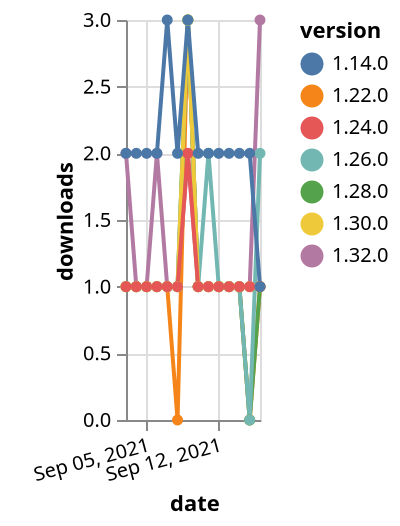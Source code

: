 {"$schema": "https://vega.github.io/schema/vega-lite/v5.json", "description": "A simple bar chart with embedded data.", "data": {"values": [{"date": "2021-09-03", "total": 127, "delta": 2, "version": "1.32.0"}, {"date": "2021-09-04", "total": 128, "delta": 1, "version": "1.32.0"}, {"date": "2021-09-05", "total": 129, "delta": 1, "version": "1.32.0"}, {"date": "2021-09-06", "total": 131, "delta": 2, "version": "1.32.0"}, {"date": "2021-09-07", "total": 132, "delta": 1, "version": "1.32.0"}, {"date": "2021-09-08", "total": 133, "delta": 1, "version": "1.32.0"}, {"date": "2021-09-09", "total": 135, "delta": 2, "version": "1.32.0"}, {"date": "2021-09-10", "total": 136, "delta": 1, "version": "1.32.0"}, {"date": "2021-09-11", "total": 137, "delta": 1, "version": "1.32.0"}, {"date": "2021-09-12", "total": 138, "delta": 1, "version": "1.32.0"}, {"date": "2021-09-13", "total": 139, "delta": 1, "version": "1.32.0"}, {"date": "2021-09-14", "total": 140, "delta": 1, "version": "1.32.0"}, {"date": "2021-09-15", "total": 141, "delta": 1, "version": "1.32.0"}, {"date": "2021-09-16", "total": 144, "delta": 3, "version": "1.32.0"}, {"date": "2021-09-03", "total": 373, "delta": 1, "version": "1.22.0"}, {"date": "2021-09-04", "total": 374, "delta": 1, "version": "1.22.0"}, {"date": "2021-09-05", "total": 375, "delta": 1, "version": "1.22.0"}, {"date": "2021-09-06", "total": 376, "delta": 1, "version": "1.22.0"}, {"date": "2021-09-07", "total": 377, "delta": 1, "version": "1.22.0"}, {"date": "2021-09-08", "total": 377, "delta": 0, "version": "1.22.0"}, {"date": "2021-09-09", "total": 380, "delta": 3, "version": "1.22.0"}, {"date": "2021-09-10", "total": 381, "delta": 1, "version": "1.22.0"}, {"date": "2021-09-11", "total": 382, "delta": 1, "version": "1.22.0"}, {"date": "2021-09-12", "total": 383, "delta": 1, "version": "1.22.0"}, {"date": "2021-09-13", "total": 384, "delta": 1, "version": "1.22.0"}, {"date": "2021-09-14", "total": 385, "delta": 1, "version": "1.22.0"}, {"date": "2021-09-15", "total": 385, "delta": 0, "version": "1.22.0"}, {"date": "2021-09-16", "total": 386, "delta": 1, "version": "1.22.0"}, {"date": "2021-09-03", "total": 190, "delta": 1, "version": "1.28.0"}, {"date": "2021-09-04", "total": 191, "delta": 1, "version": "1.28.0"}, {"date": "2021-09-05", "total": 192, "delta": 1, "version": "1.28.0"}, {"date": "2021-09-06", "total": 193, "delta": 1, "version": "1.28.0"}, {"date": "2021-09-07", "total": 194, "delta": 1, "version": "1.28.0"}, {"date": "2021-09-08", "total": 195, "delta": 1, "version": "1.28.0"}, {"date": "2021-09-09", "total": 198, "delta": 3, "version": "1.28.0"}, {"date": "2021-09-10", "total": 199, "delta": 1, "version": "1.28.0"}, {"date": "2021-09-11", "total": 200, "delta": 1, "version": "1.28.0"}, {"date": "2021-09-12", "total": 201, "delta": 1, "version": "1.28.0"}, {"date": "2021-09-13", "total": 202, "delta": 1, "version": "1.28.0"}, {"date": "2021-09-14", "total": 203, "delta": 1, "version": "1.28.0"}, {"date": "2021-09-15", "total": 203, "delta": 0, "version": "1.28.0"}, {"date": "2021-09-16", "total": 204, "delta": 1, "version": "1.28.0"}, {"date": "2021-09-03", "total": 208, "delta": 1, "version": "1.26.0"}, {"date": "2021-09-04", "total": 209, "delta": 1, "version": "1.26.0"}, {"date": "2021-09-05", "total": 210, "delta": 1, "version": "1.26.0"}, {"date": "2021-09-06", "total": 211, "delta": 1, "version": "1.26.0"}, {"date": "2021-09-07", "total": 212, "delta": 1, "version": "1.26.0"}, {"date": "2021-09-08", "total": 213, "delta": 1, "version": "1.26.0"}, {"date": "2021-09-09", "total": 216, "delta": 3, "version": "1.26.0"}, {"date": "2021-09-10", "total": 217, "delta": 1, "version": "1.26.0"}, {"date": "2021-09-11", "total": 219, "delta": 2, "version": "1.26.0"}, {"date": "2021-09-12", "total": 220, "delta": 1, "version": "1.26.0"}, {"date": "2021-09-13", "total": 221, "delta": 1, "version": "1.26.0"}, {"date": "2021-09-14", "total": 222, "delta": 1, "version": "1.26.0"}, {"date": "2021-09-15", "total": 222, "delta": 0, "version": "1.26.0"}, {"date": "2021-09-16", "total": 224, "delta": 2, "version": "1.26.0"}, {"date": "2021-09-03", "total": 217, "delta": 1, "version": "1.30.0"}, {"date": "2021-09-04", "total": 218, "delta": 1, "version": "1.30.0"}, {"date": "2021-09-05", "total": 219, "delta": 1, "version": "1.30.0"}, {"date": "2021-09-06", "total": 220, "delta": 1, "version": "1.30.0"}, {"date": "2021-09-07", "total": 221, "delta": 1, "version": "1.30.0"}, {"date": "2021-09-08", "total": 222, "delta": 1, "version": "1.30.0"}, {"date": "2021-09-09", "total": 225, "delta": 3, "version": "1.30.0"}, {"date": "2021-09-10", "total": 226, "delta": 1, "version": "1.30.0"}, {"date": "2021-09-11", "total": 227, "delta": 1, "version": "1.30.0"}, {"date": "2021-09-12", "total": 228, "delta": 1, "version": "1.30.0"}, {"date": "2021-09-13", "total": 229, "delta": 1, "version": "1.30.0"}, {"date": "2021-09-14", "total": 230, "delta": 1, "version": "1.30.0"}, {"date": "2021-09-15", "total": 231, "delta": 1, "version": "1.30.0"}, {"date": "2021-09-16", "total": 232, "delta": 1, "version": "1.30.0"}, {"date": "2021-09-03", "total": 213, "delta": 1, "version": "1.24.0"}, {"date": "2021-09-04", "total": 214, "delta": 1, "version": "1.24.0"}, {"date": "2021-09-05", "total": 215, "delta": 1, "version": "1.24.0"}, {"date": "2021-09-06", "total": 216, "delta": 1, "version": "1.24.0"}, {"date": "2021-09-07", "total": 217, "delta": 1, "version": "1.24.0"}, {"date": "2021-09-08", "total": 218, "delta": 1, "version": "1.24.0"}, {"date": "2021-09-09", "total": 220, "delta": 2, "version": "1.24.0"}, {"date": "2021-09-10", "total": 221, "delta": 1, "version": "1.24.0"}, {"date": "2021-09-11", "total": 222, "delta": 1, "version": "1.24.0"}, {"date": "2021-09-12", "total": 223, "delta": 1, "version": "1.24.0"}, {"date": "2021-09-13", "total": 224, "delta": 1, "version": "1.24.0"}, {"date": "2021-09-14", "total": 225, "delta": 1, "version": "1.24.0"}, {"date": "2021-09-15", "total": 226, "delta": 1, "version": "1.24.0"}, {"date": "2021-09-16", "total": 227, "delta": 1, "version": "1.24.0"}, {"date": "2021-09-03", "total": 2722, "delta": 2, "version": "1.14.0"}, {"date": "2021-09-04", "total": 2724, "delta": 2, "version": "1.14.0"}, {"date": "2021-09-05", "total": 2726, "delta": 2, "version": "1.14.0"}, {"date": "2021-09-06", "total": 2728, "delta": 2, "version": "1.14.0"}, {"date": "2021-09-07", "total": 2731, "delta": 3, "version": "1.14.0"}, {"date": "2021-09-08", "total": 2733, "delta": 2, "version": "1.14.0"}, {"date": "2021-09-09", "total": 2736, "delta": 3, "version": "1.14.0"}, {"date": "2021-09-10", "total": 2738, "delta": 2, "version": "1.14.0"}, {"date": "2021-09-11", "total": 2740, "delta": 2, "version": "1.14.0"}, {"date": "2021-09-12", "total": 2742, "delta": 2, "version": "1.14.0"}, {"date": "2021-09-13", "total": 2744, "delta": 2, "version": "1.14.0"}, {"date": "2021-09-14", "total": 2746, "delta": 2, "version": "1.14.0"}, {"date": "2021-09-15", "total": 2748, "delta": 2, "version": "1.14.0"}, {"date": "2021-09-16", "total": 2749, "delta": 1, "version": "1.14.0"}]}, "width": "container", "mark": {"type": "line", "point": {"filled": true}}, "encoding": {"x": {"field": "date", "type": "temporal", "timeUnit": "yearmonthdate", "title": "date", "axis": {"labelAngle": -15}}, "y": {"field": "delta", "type": "quantitative", "title": "downloads"}, "color": {"field": "version", "type": "nominal"}, "tooltip": {"field": "delta"}}}